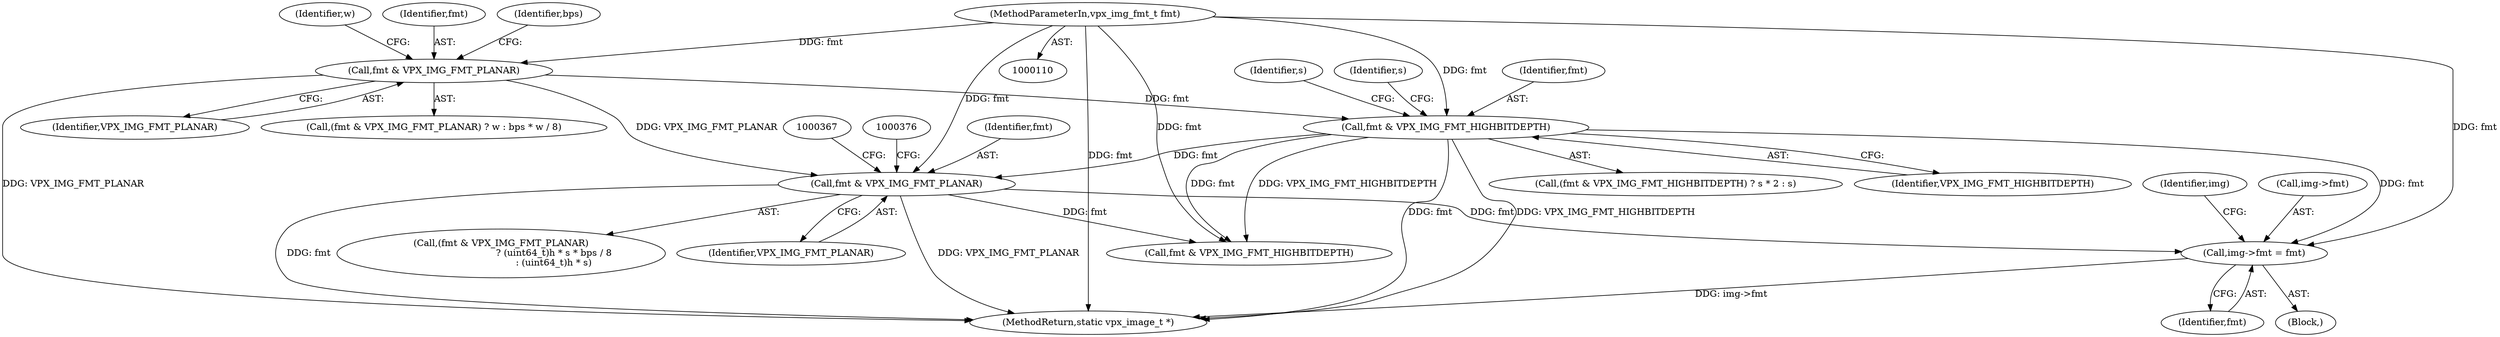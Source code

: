 digraph "0_Android_55cd1dd7c8d0a3de907d22e0f12718733f4e41d9@pointer" {
"1000408" [label="(Call,img->fmt = fmt)"];
"1000314" [label="(Call,fmt & VPX_IMG_FMT_HIGHBITDEPTH)"];
"1000290" [label="(Call,fmt & VPX_IMG_FMT_PLANAR)"];
"1000112" [label="(MethodParameterIn,vpx_img_fmt_t fmt)"];
"1000362" [label="(Call,fmt & VPX_IMG_FMT_PLANAR)"];
"1000315" [label="(Identifier,fmt)"];
"1000293" [label="(Identifier,w)"];
"1000291" [label="(Identifier,fmt)"];
"1000418" [label="(Call,fmt & VPX_IMG_FMT_HIGHBITDEPTH)"];
"1000412" [label="(Identifier,fmt)"];
"1000112" [label="(MethodParameterIn,vpx_img_fmt_t fmt)"];
"1000289" [label="(Call,(fmt & VPX_IMG_FMT_PLANAR) ? w : bps * w / 8)"];
"1000318" [label="(Identifier,s)"];
"1000290" [label="(Call,fmt & VPX_IMG_FMT_PLANAR)"];
"1000408" [label="(Call,img->fmt = fmt)"];
"1000361" [label="(Call,(fmt & VPX_IMG_FMT_PLANAR)\n                                    ? (uint64_t)h * s * bps / 8\n                                    : (uint64_t)h * s)"];
"1000313" [label="(Call,(fmt & VPX_IMG_FMT_HIGHBITDEPTH) ? s * 2 : s)"];
"1000118" [label="(Block,)"];
"1000491" [label="(MethodReturn,static vpx_image_t *)"];
"1000314" [label="(Call,fmt & VPX_IMG_FMT_HIGHBITDEPTH)"];
"1000292" [label="(Identifier,VPX_IMG_FMT_PLANAR)"];
"1000295" [label="(Identifier,bps)"];
"1000316" [label="(Identifier,VPX_IMG_FMT_HIGHBITDEPTH)"];
"1000415" [label="(Identifier,img)"];
"1000362" [label="(Call,fmt & VPX_IMG_FMT_PLANAR)"];
"1000320" [label="(Identifier,s)"];
"1000363" [label="(Identifier,fmt)"];
"1000364" [label="(Identifier,VPX_IMG_FMT_PLANAR)"];
"1000409" [label="(Call,img->fmt)"];
"1000408" -> "1000118"  [label="AST: "];
"1000408" -> "1000412"  [label="CFG: "];
"1000409" -> "1000408"  [label="AST: "];
"1000412" -> "1000408"  [label="AST: "];
"1000415" -> "1000408"  [label="CFG: "];
"1000408" -> "1000491"  [label="DDG: img->fmt"];
"1000314" -> "1000408"  [label="DDG: fmt"];
"1000362" -> "1000408"  [label="DDG: fmt"];
"1000112" -> "1000408"  [label="DDG: fmt"];
"1000314" -> "1000313"  [label="AST: "];
"1000314" -> "1000316"  [label="CFG: "];
"1000315" -> "1000314"  [label="AST: "];
"1000316" -> "1000314"  [label="AST: "];
"1000318" -> "1000314"  [label="CFG: "];
"1000320" -> "1000314"  [label="CFG: "];
"1000314" -> "1000491"  [label="DDG: fmt"];
"1000314" -> "1000491"  [label="DDG: VPX_IMG_FMT_HIGHBITDEPTH"];
"1000290" -> "1000314"  [label="DDG: fmt"];
"1000112" -> "1000314"  [label="DDG: fmt"];
"1000314" -> "1000362"  [label="DDG: fmt"];
"1000314" -> "1000418"  [label="DDG: fmt"];
"1000314" -> "1000418"  [label="DDG: VPX_IMG_FMT_HIGHBITDEPTH"];
"1000290" -> "1000289"  [label="AST: "];
"1000290" -> "1000292"  [label="CFG: "];
"1000291" -> "1000290"  [label="AST: "];
"1000292" -> "1000290"  [label="AST: "];
"1000293" -> "1000290"  [label="CFG: "];
"1000295" -> "1000290"  [label="CFG: "];
"1000290" -> "1000491"  [label="DDG: VPX_IMG_FMT_PLANAR"];
"1000112" -> "1000290"  [label="DDG: fmt"];
"1000290" -> "1000362"  [label="DDG: VPX_IMG_FMT_PLANAR"];
"1000112" -> "1000110"  [label="AST: "];
"1000112" -> "1000491"  [label="DDG: fmt"];
"1000112" -> "1000362"  [label="DDG: fmt"];
"1000112" -> "1000418"  [label="DDG: fmt"];
"1000362" -> "1000361"  [label="AST: "];
"1000362" -> "1000364"  [label="CFG: "];
"1000363" -> "1000362"  [label="AST: "];
"1000364" -> "1000362"  [label="AST: "];
"1000367" -> "1000362"  [label="CFG: "];
"1000376" -> "1000362"  [label="CFG: "];
"1000362" -> "1000491"  [label="DDG: VPX_IMG_FMT_PLANAR"];
"1000362" -> "1000491"  [label="DDG: fmt"];
"1000362" -> "1000418"  [label="DDG: fmt"];
}
